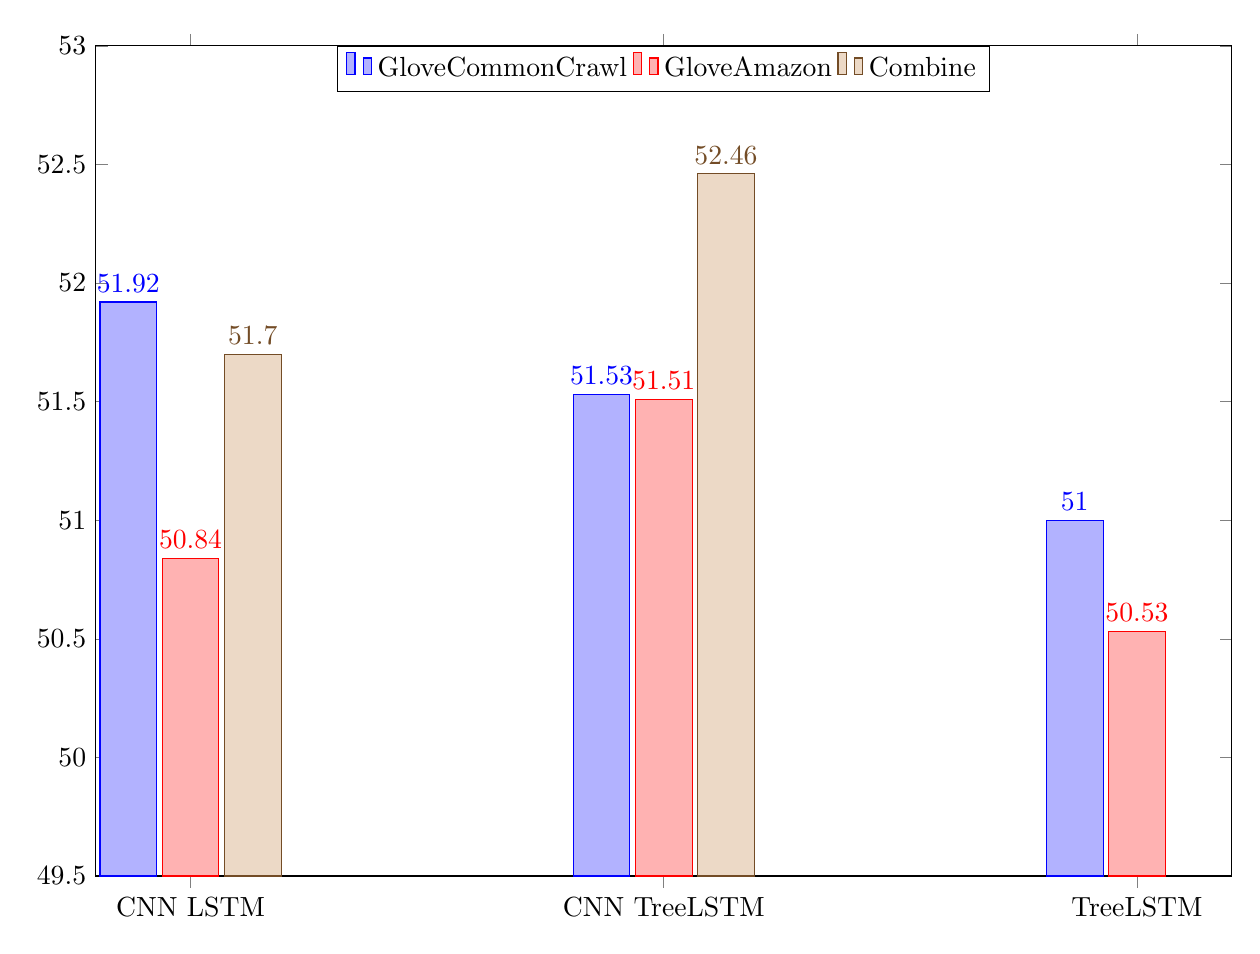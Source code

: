 \pgfplotstableread[row sep=\\,col sep=&]{
    interval & GloveCommonCrawl & GloveAmazon & Combine \\
    CNN LSTM & 51.92  & 50.84  &  51.70 \\
    CNN TreeLSTM  & 51.53 & 51.51 & 52.46 \\
    TreeLSTM & 51.00 & 50.53  &   \\
    }\mydata

\begin{tikzpicture}
    \begin{axis}[
            ybar,
            bar width=0.72cm,
            width=1.32\textwidth,
            height=\textwidth,
            legend style={at={(0.5,1)},
                anchor=north,legend columns=-1},
            symbolic x coords={CNN LSTM, CNN TreeLSTM, TreeLSTM},
            xtick=data,
            nodes near coords,
            nodes near coords align={vertical},
            ymin=49.5,ymax=53,
            ylabel={},
        ]
        \addplot table[x=interval,y=GloveCommonCrawl]{\mydata};
        \addplot table[x=interval,y=GloveAmazon]{\mydata};
        \addplot table[x=interval,y=Combine]{\mydata};
        \legend{GloveCommonCrawl, GloveAmazon, Combine}
    \end{axis}
\end{tikzpicture}